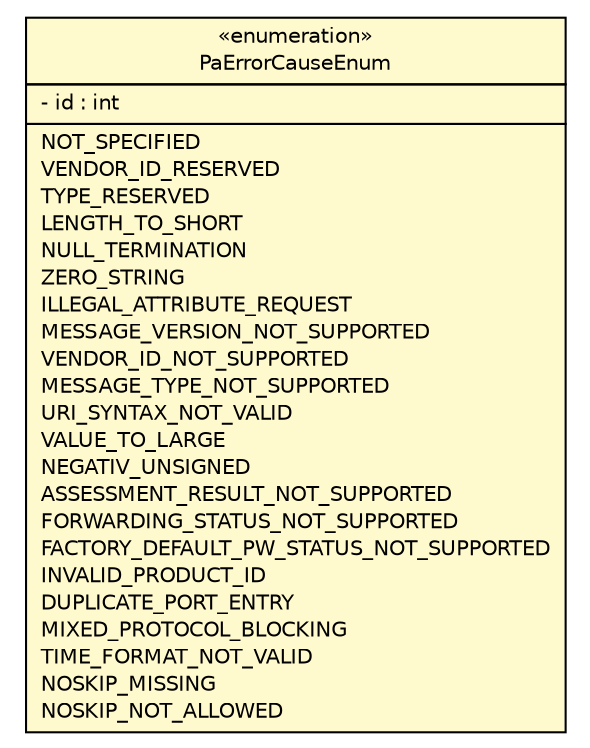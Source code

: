 #!/usr/local/bin/dot
#
# Class diagram 
# Generated by UMLGraph version R5_6 (http://www.umlgraph.org/)
#

digraph G {
	edge [fontname="Helvetica",fontsize=10,labelfontname="Helvetica",labelfontsize=10];
	node [fontname="Helvetica",fontsize=10,shape=plaintext];
	nodesep=0.25;
	ranksep=0.5;
	// org.ietf.nea.pa.validate.enums.PaErrorCauseEnum
	c87996 [label=<<table title="org.ietf.nea.pa.validate.enums.PaErrorCauseEnum" border="0" cellborder="1" cellspacing="0" cellpadding="2" port="p" bgcolor="lemonChiffon" href="./PaErrorCauseEnum.html">
		<tr><td><table border="0" cellspacing="0" cellpadding="1">
<tr><td align="center" balign="center"> &#171;enumeration&#187; </td></tr>
<tr><td align="center" balign="center"> PaErrorCauseEnum </td></tr>
		</table></td></tr>
		<tr><td><table border="0" cellspacing="0" cellpadding="1">
<tr><td align="left" balign="left"> - id : int </td></tr>
		</table></td></tr>
		<tr><td><table border="0" cellspacing="0" cellpadding="1">
<tr><td align="left" balign="left"> NOT_SPECIFIED </td></tr>
<tr><td align="left" balign="left"> VENDOR_ID_RESERVED </td></tr>
<tr><td align="left" balign="left"> TYPE_RESERVED </td></tr>
<tr><td align="left" balign="left"> LENGTH_TO_SHORT </td></tr>
<tr><td align="left" balign="left"> NULL_TERMINATION </td></tr>
<tr><td align="left" balign="left"> ZERO_STRING </td></tr>
<tr><td align="left" balign="left"> ILLEGAL_ATTRIBUTE_REQUEST </td></tr>
<tr><td align="left" balign="left"> MESSAGE_VERSION_NOT_SUPPORTED </td></tr>
<tr><td align="left" balign="left"> VENDOR_ID_NOT_SUPPORTED </td></tr>
<tr><td align="left" balign="left"> MESSAGE_TYPE_NOT_SUPPORTED </td></tr>
<tr><td align="left" balign="left"> URI_SYNTAX_NOT_VALID </td></tr>
<tr><td align="left" balign="left"> VALUE_TO_LARGE </td></tr>
<tr><td align="left" balign="left"> NEGATIV_UNSIGNED </td></tr>
<tr><td align="left" balign="left"> ASSESSMENT_RESULT_NOT_SUPPORTED </td></tr>
<tr><td align="left" balign="left"> FORWARDING_STATUS_NOT_SUPPORTED </td></tr>
<tr><td align="left" balign="left"> FACTORY_DEFAULT_PW_STATUS_NOT_SUPPORTED </td></tr>
<tr><td align="left" balign="left"> INVALID_PRODUCT_ID </td></tr>
<tr><td align="left" balign="left"> DUPLICATE_PORT_ENTRY </td></tr>
<tr><td align="left" balign="left"> MIXED_PROTOCOL_BLOCKING </td></tr>
<tr><td align="left" balign="left"> TIME_FORMAT_NOT_VALID </td></tr>
<tr><td align="left" balign="left"> NOSKIP_MISSING </td></tr>
<tr><td align="left" balign="left"> NOSKIP_NOT_ALLOWED </td></tr>
		</table></td></tr>
		</table>>, URL="./PaErrorCauseEnum.html", fontname="Helvetica", fontcolor="black", fontsize=10.0];
}

